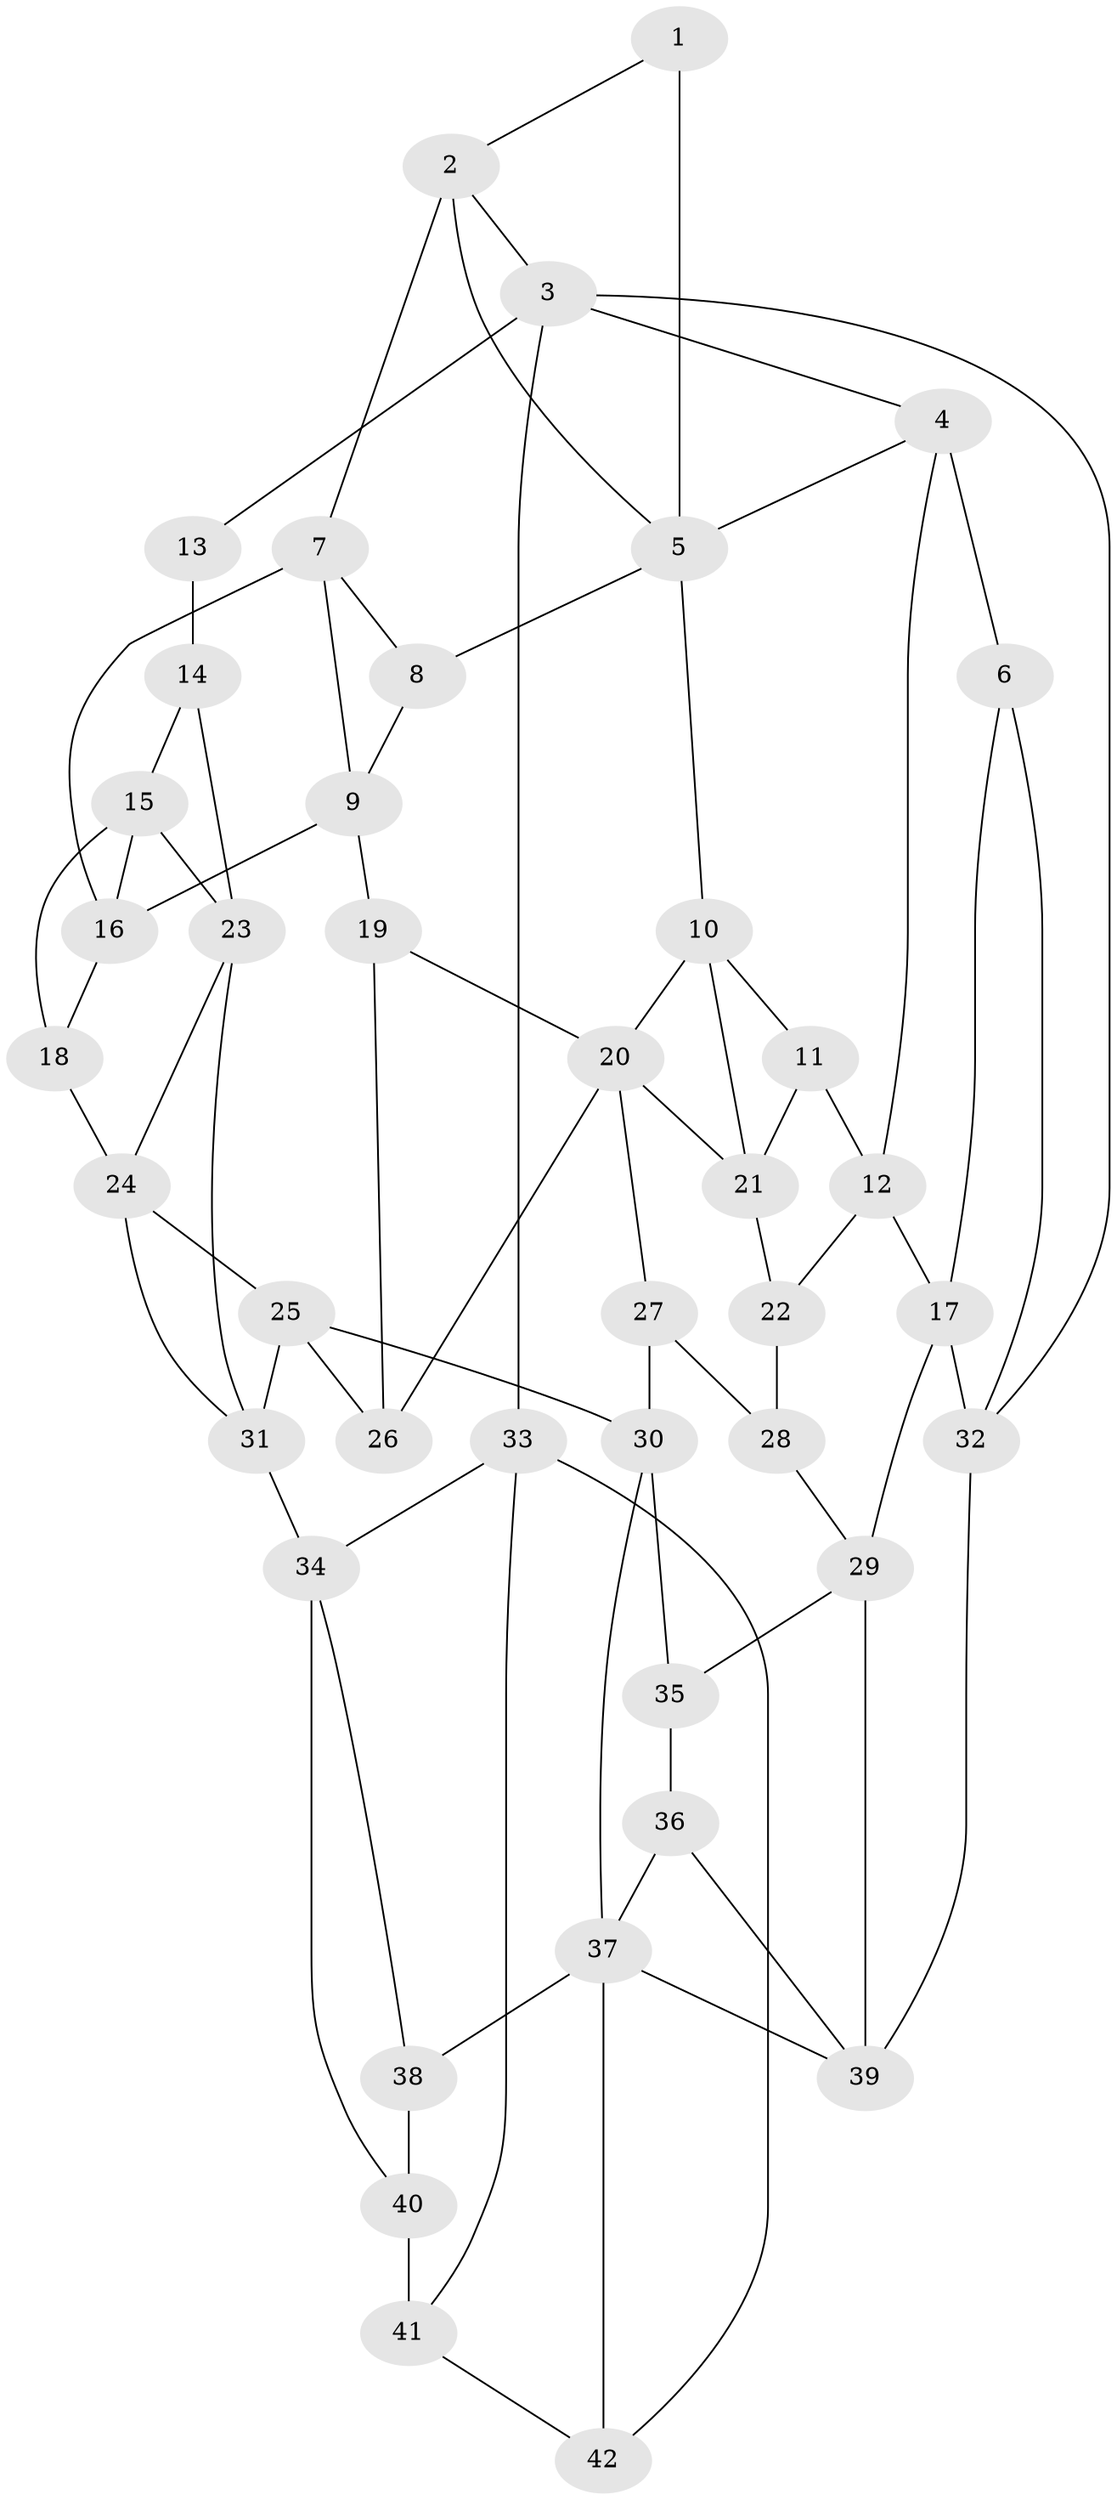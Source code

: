 // original degree distribution, {3: 0.014598540145985401, 4: 0.24817518248175183, 5: 0.5109489051094891, 6: 0.22627737226277372}
// Generated by graph-tools (version 1.1) at 2025/54/03/04/25 22:54:36]
// undirected, 42 vertices, 76 edges
graph export_dot {
  node [color=gray90,style=filled];
  1;
  2;
  3;
  4;
  5;
  6;
  7;
  8;
  9;
  10;
  11;
  12;
  13;
  14;
  15;
  16;
  17;
  18;
  19;
  20;
  21;
  22;
  23;
  24;
  25;
  26;
  27;
  28;
  29;
  30;
  31;
  32;
  33;
  34;
  35;
  36;
  37;
  38;
  39;
  40;
  41;
  42;
  1 -- 2 [weight=1.0];
  1 -- 5 [weight=3.0];
  2 -- 3 [weight=1.0];
  2 -- 5 [weight=1.0];
  2 -- 7 [weight=2.0];
  3 -- 4 [weight=1.0];
  3 -- 13 [weight=1.0];
  3 -- 32 [weight=1.0];
  3 -- 33 [weight=2.0];
  4 -- 5 [weight=1.0];
  4 -- 6 [weight=3.0];
  4 -- 12 [weight=1.0];
  5 -- 8 [weight=1.0];
  5 -- 10 [weight=2.0];
  6 -- 17 [weight=2.0];
  6 -- 32 [weight=1.0];
  7 -- 8 [weight=1.0];
  7 -- 9 [weight=2.0];
  7 -- 16 [weight=1.0];
  8 -- 9 [weight=1.0];
  9 -- 16 [weight=1.0];
  9 -- 19 [weight=2.0];
  10 -- 11 [weight=1.0];
  10 -- 20 [weight=1.0];
  10 -- 21 [weight=2.0];
  11 -- 12 [weight=1.0];
  11 -- 21 [weight=1.0];
  12 -- 17 [weight=1.0];
  12 -- 22 [weight=1.0];
  13 -- 14 [weight=2.0];
  14 -- 15 [weight=2.0];
  14 -- 23 [weight=2.0];
  15 -- 16 [weight=1.0];
  15 -- 18 [weight=1.0];
  15 -- 23 [weight=1.0];
  16 -- 18 [weight=1.0];
  17 -- 29 [weight=2.0];
  17 -- 32 [weight=2.0];
  18 -- 24 [weight=1.0];
  19 -- 20 [weight=1.0];
  19 -- 26 [weight=1.0];
  20 -- 21 [weight=1.0];
  20 -- 26 [weight=1.0];
  20 -- 27 [weight=1.0];
  21 -- 22 [weight=2.0];
  22 -- 28 [weight=2.0];
  23 -- 24 [weight=1.0];
  23 -- 31 [weight=1.0];
  24 -- 25 [weight=2.0];
  24 -- 31 [weight=1.0];
  25 -- 26 [weight=2.0];
  25 -- 30 [weight=1.0];
  25 -- 31 [weight=1.0];
  27 -- 28 [weight=2.0];
  27 -- 30 [weight=2.0];
  28 -- 29 [weight=2.0];
  29 -- 35 [weight=1.0];
  29 -- 39 [weight=1.0];
  30 -- 35 [weight=1.0];
  30 -- 37 [weight=1.0];
  31 -- 34 [weight=2.0];
  32 -- 39 [weight=1.0];
  33 -- 34 [weight=1.0];
  33 -- 41 [weight=1.0];
  33 -- 42 [weight=1.0];
  34 -- 38 [weight=1.0];
  34 -- 40 [weight=1.0];
  35 -- 36 [weight=4.0];
  36 -- 37 [weight=1.0];
  36 -- 39 [weight=1.0];
  37 -- 38 [weight=1.0];
  37 -- 39 [weight=1.0];
  37 -- 42 [weight=1.0];
  38 -- 40 [weight=1.0];
  40 -- 41 [weight=4.0];
  41 -- 42 [weight=1.0];
}
